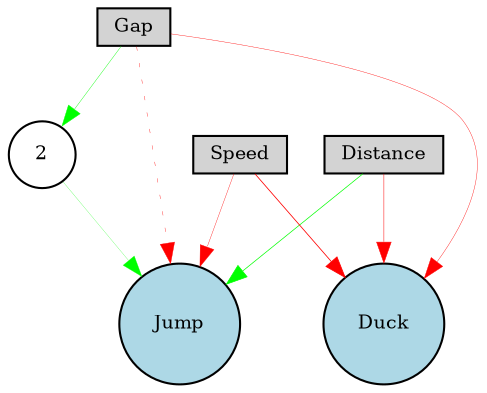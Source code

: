 digraph {
	node [fontsize=9 height=0.2 shape=circle width=0.2]
	Distance [fillcolor=lightgray shape=box style=filled]
	Gap [fillcolor=lightgray shape=box style=filled]
	Speed [fillcolor=lightgray shape=box style=filled]
	Duck [fillcolor=lightblue style=filled]
	Jump [fillcolor=lightblue style=filled]
	2 [fillcolor=white style=filled]
	Distance -> Duck [color=red penwidth=0.23436875586610162 style=solid]
	Distance -> Jump [color=green penwidth=0.3344833228086418 style=solid]
	Gap -> Duck [color=red penwidth=0.18096065342726997 style=solid]
	Gap -> Jump [color=red penwidth=0.17354546910647495 style=dotted]
	Speed -> Duck [color=red penwidth=0.38397538103522777 style=solid]
	Speed -> Jump [color=red penwidth=0.17044087311612072 style=solid]
	Gap -> 2 [color=green penwidth=0.1895076242364721 style=solid]
	2 -> Jump [color=green penwidth=0.10591758394723044 style=solid]
}

